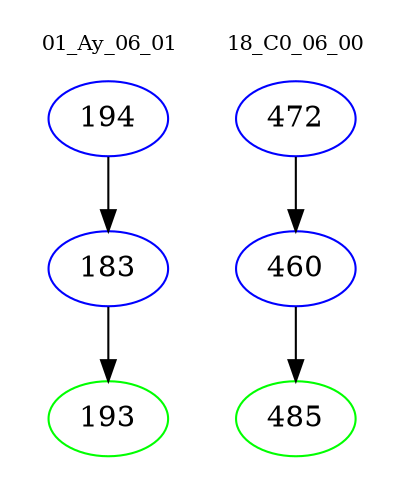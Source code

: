 digraph{
subgraph cluster_0 {
color = white
label = "01_Ay_06_01";
fontsize=10;
T0_194 [label="194", color="blue"]
T0_194 -> T0_183 [color="black"]
T0_183 [label="183", color="blue"]
T0_183 -> T0_193 [color="black"]
T0_193 [label="193", color="green"]
}
subgraph cluster_1 {
color = white
label = "18_C0_06_00";
fontsize=10;
T1_472 [label="472", color="blue"]
T1_472 -> T1_460 [color="black"]
T1_460 [label="460", color="blue"]
T1_460 -> T1_485 [color="black"]
T1_485 [label="485", color="green"]
}
}
